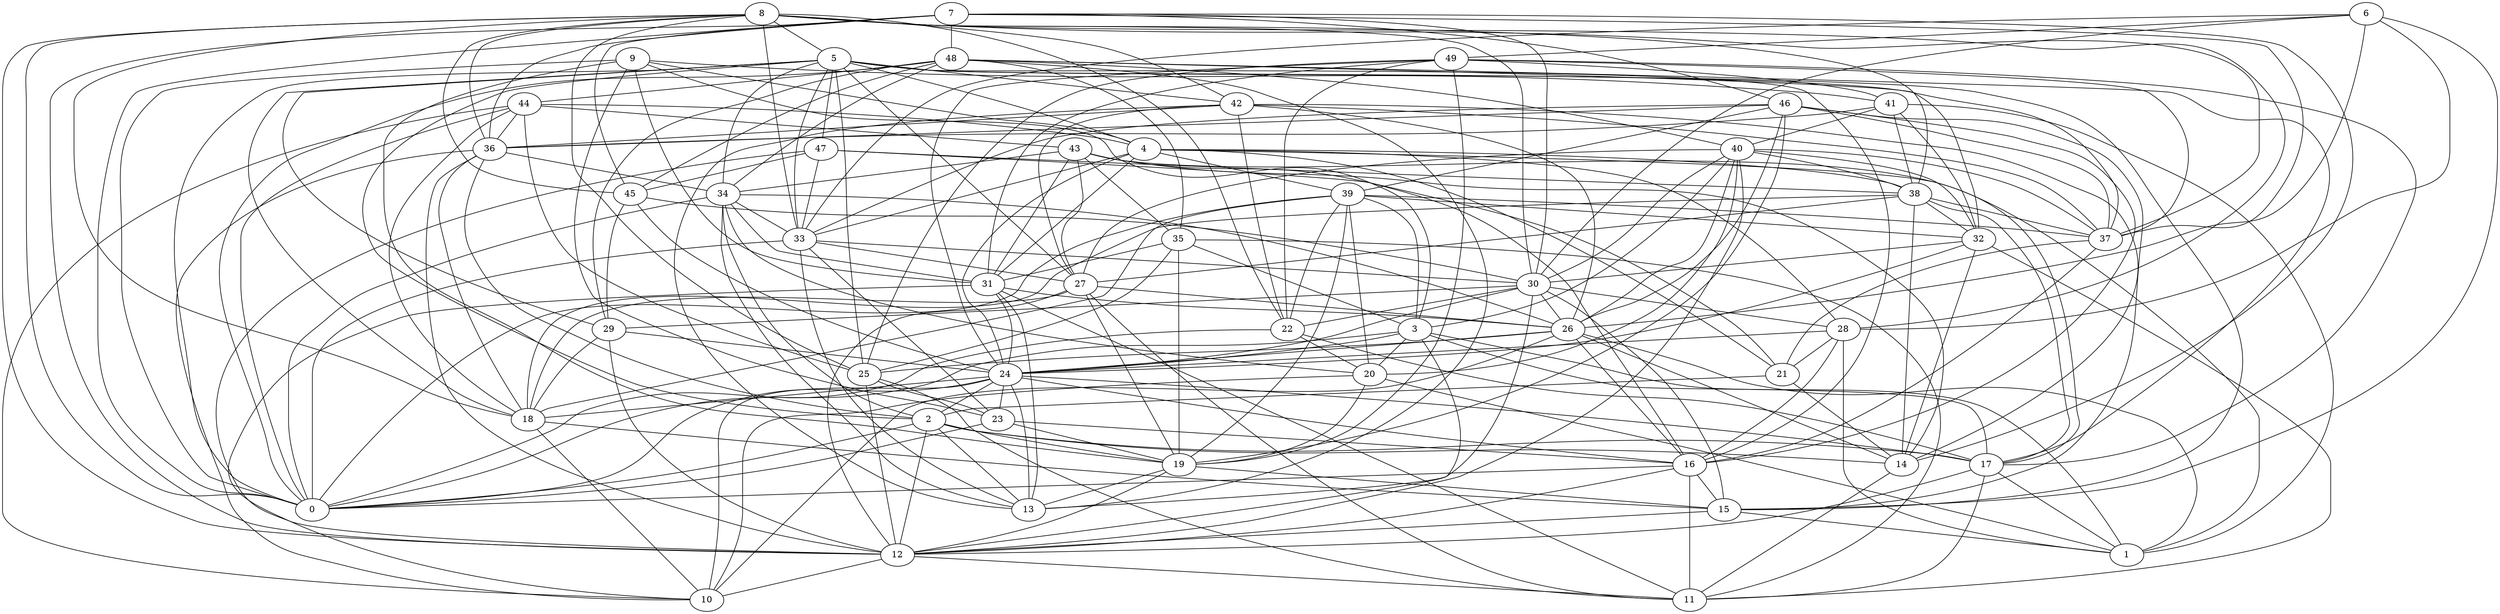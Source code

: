 digraph GG_graph {

subgraph G_graph {
edge [color = black]
"7" -> "46" [dir = none]
"7" -> "12" [dir = none]
"7" -> "45" [dir = none]
"18" -> "15" [dir = none]
"18" -> "10" [dir = none]
"29" -> "24" [dir = none]
"29" -> "18" [dir = none]
"29" -> "12" [dir = none]
"48" -> "40" [dir = none]
"48" -> "35" [dir = none]
"48" -> "17" [dir = none]
"48" -> "13" [dir = none]
"48" -> "32" [dir = none]
"44" -> "18" [dir = none]
"44" -> "0" [dir = none]
"44" -> "10" [dir = none]
"12" -> "10" [dir = none]
"12" -> "11" [dir = none]
"43" -> "34" [dir = none]
"43" -> "14" [dir = none]
"43" -> "21" [dir = none]
"43" -> "31" [dir = none]
"43" -> "27" [dir = none]
"9" -> "19" [dir = none]
"9" -> "4" [dir = none]
"9" -> "23" [dir = none]
"9" -> "3" [dir = none]
"39" -> "0" [dir = none]
"39" -> "18" [dir = none]
"39" -> "37" [dir = none]
"39" -> "32" [dir = none]
"39" -> "22" [dir = none]
"24" -> "16" [dir = none]
"24" -> "23" [dir = none]
"24" -> "13" [dir = none]
"24" -> "10" [dir = none]
"24" -> "18" [dir = none]
"24" -> "2" [dir = none]
"5" -> "27" [dir = none]
"5" -> "37" [dir = none]
"5" -> "47" [dir = none]
"5" -> "4" [dir = none]
"5" -> "15" [dir = none]
"5" -> "29" [dir = none]
"5" -> "34" [dir = none]
"40" -> "26" [dir = none]
"40" -> "27" [dir = none]
"40" -> "37" [dir = none]
"40" -> "3" [dir = none]
"22" -> "17" [dir = none]
"33" -> "30" [dir = none]
"33" -> "23" [dir = none]
"33" -> "13" [dir = none]
"8" -> "25" [dir = none]
"8" -> "22" [dir = none]
"8" -> "36" [dir = none]
"8" -> "33" [dir = none]
"8" -> "37" [dir = none]
"8" -> "5" [dir = none]
"8" -> "0" [dir = none]
"38" -> "37" [dir = none]
"38" -> "27" [dir = none]
"38" -> "17" [dir = none]
"38" -> "32" [dir = none]
"37" -> "16" [dir = none]
"37" -> "21" [dir = none]
"32" -> "30" [dir = none]
"32" -> "11" [dir = none]
"32" -> "24" [dir = none]
"32" -> "14" [dir = none]
"26" -> "1" [dir = none]
"26" -> "10" [dir = none]
"26" -> "14" [dir = none]
"26" -> "16" [dir = none]
"31" -> "24" [dir = none]
"2" -> "17" [dir = none]
"2" -> "19" [dir = none]
"2" -> "14" [dir = none]
"2" -> "0" [dir = none]
"25" -> "11" [dir = none]
"42" -> "13" [dir = none]
"42" -> "26" [dir = none]
"42" -> "22" [dir = none]
"49" -> "24" [dir = none]
"49" -> "37" [dir = none]
"49" -> "31" [dir = none]
"49" -> "41" [dir = none]
"49" -> "25" [dir = none]
"19" -> "12" [dir = none]
"19" -> "15" [dir = none]
"19" -> "13" [dir = none]
"45" -> "24" [dir = none]
"45" -> "30" [dir = none]
"45" -> "29" [dir = none]
"3" -> "24" [dir = none]
"3" -> "0" [dir = none]
"3" -> "17" [dir = none]
"30" -> "13" [dir = none]
"30" -> "26" [dir = none]
"30" -> "28" [dir = none]
"30" -> "15" [dir = none]
"6" -> "26" [dir = none]
"6" -> "28" [dir = none]
"6" -> "15" [dir = none]
"6" -> "30" [dir = none]
"6" -> "33" [dir = none]
"27" -> "11" [dir = none]
"35" -> "11" [dir = none]
"35" -> "31" [dir = none]
"35" -> "19" [dir = none]
"15" -> "12" [dir = none]
"15" -> "1" [dir = none]
"21" -> "14" [dir = none]
"21" -> "2" [dir = none]
"23" -> "0" [dir = none]
"23" -> "16" [dir = none]
"23" -> "19" [dir = none]
"46" -> "15" [dir = none]
"46" -> "19" [dir = none]
"46" -> "26" [dir = none]
"46" -> "36" [dir = none]
"46" -> "33" [dir = none]
"41" -> "40" [dir = none]
"41" -> "32" [dir = none]
"28" -> "21" [dir = none]
"28" -> "1" [dir = none]
"47" -> "16" [dir = none]
"47" -> "38" [dir = none]
"16" -> "0" [dir = none]
"4" -> "38" [dir = none]
"4" -> "28" [dir = none]
"4" -> "17" [dir = none]
"4" -> "21" [dir = none]
"4" -> "24" [dir = none]
"4" -> "39" [dir = none]
"4" -> "33" [dir = none]
"36" -> "2" [dir = none]
"36" -> "10" [dir = none]
"36" -> "34" [dir = none]
"34" -> "33" [dir = none]
"34" -> "0" [dir = none]
"34" -> "13" [dir = none]
"34" -> "31" [dir = none]
"34" -> "20" [dir = none]
"34" -> "2" [dir = none]
"20" -> "19" [dir = none]
"20" -> "1" [dir = none]
"31" -> "10" [dir = none]
"20" -> "10" [dir = none]
"41" -> "1" [dir = none]
"43" -> "35" [dir = none]
"38" -> "14" [dir = none]
"5" -> "16" [dir = none]
"25" -> "12" [dir = none]
"48" -> "0" [dir = none]
"27" -> "19" [dir = none]
"44" -> "36" [dir = none]
"48" -> "34" [dir = none]
"43" -> "1" [dir = none]
"24" -> "0" [dir = none]
"5" -> "0" [dir = none]
"22" -> "20" [dir = none]
"46" -> "16" [dir = none]
"36" -> "12" [dir = none]
"27" -> "12" [dir = none]
"47" -> "33" [dir = none]
"26" -> "25" [dir = none]
"7" -> "37" [dir = none]
"16" -> "12" [dir = none]
"48" -> "29" [dir = none]
"7" -> "30" [dir = none]
"31" -> "13" [dir = none]
"44" -> "4" [dir = none]
"48" -> "45" [dir = none]
"8" -> "18" [dir = none]
"42" -> "36" [dir = none]
"24" -> "17" [dir = none]
"33" -> "0" [dir = none]
"17" -> "12" [dir = none]
"27" -> "18" [dir = none]
"46" -> "39" [dir = none]
"5" -> "33" [dir = none]
"33" -> "27" [dir = none]
"30" -> "22" [dir = none]
"44" -> "25" [dir = none]
"39" -> "3" [dir = none]
"17" -> "11" [dir = none]
"48" -> "44" [dir = none]
"3" -> "20" [dir = none]
"49" -> "19" [dir = none]
"14" -> "11" [dir = none]
"35" -> "3" [dir = none]
"9" -> "31" [dir = none]
"40" -> "30" [dir = none]
"8" -> "30" [dir = none]
"7" -> "36" [dir = none]
"40" -> "32" [dir = none]
"8" -> "42" [dir = none]
"9" -> "41" [dir = none]
"16" -> "11" [dir = none]
"7" -> "0" [dir = none]
"4" -> "31" [dir = none]
"41" -> "38" [dir = none]
"7" -> "14" [dir = none]
"40" -> "38" [dir = none]
"26" -> "24" [dir = none]
"5" -> "2" [dir = none]
"5" -> "25" [dir = none]
"25" -> "23" [dir = none]
"5" -> "18" [dir = none]
"42" -> "14" [dir = none]
"42" -> "37" [dir = none]
"47" -> "45" [dir = none]
"31" -> "11" [dir = none]
"17" -> "1" [dir = none]
"6" -> "49" [dir = none]
"2" -> "12" [dir = none]
"2" -> "13" [dir = none]
"8" -> "38" [dir = none]
"35" -> "25" [dir = none]
"28" -> "24" [dir = none]
"3" -> "12" [dir = none]
"38" -> "18" [dir = none]
"16" -> "15" [dir = none]
"49" -> "17" [dir = none]
"30" -> "24" [dir = none]
"40" -> "12" [dir = none]
"9" -> "0" [dir = none]
"5" -> "42" [dir = none]
"39" -> "19" [dir = none]
"36" -> "18" [dir = none]
"39" -> "20" [dir = none]
"31" -> "26" [dir = none]
"8" -> "28" [dir = none]
"7" -> "48" [dir = none]
"49" -> "22" [dir = none]
"44" -> "43" [dir = none]
"46" -> "37" [dir = none]
"3" -> "1" [dir = none]
"34" -> "26" [dir = none]
"30" -> "29" [dir = none]
"8" -> "12" [dir = none]
"47" -> "12" [dir = none]
"8" -> "45" [dir = none]
"28" -> "16" [dir = none]
"40" -> "20" [dir = none]
"27" -> "26" [dir = none]
"22" -> "0" [dir = none]
"42" -> "27" [dir = none]
"41" -> "36" [dir = none]
}

}
